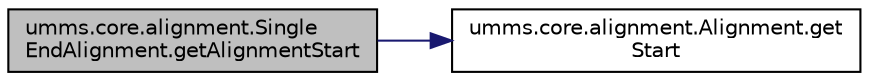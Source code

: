 digraph "umms.core.alignment.SingleEndAlignment.getAlignmentStart"
{
  edge [fontname="Helvetica",fontsize="10",labelfontname="Helvetica",labelfontsize="10"];
  node [fontname="Helvetica",fontsize="10",shape=record];
  rankdir="LR";
  Node1 [label="umms.core.alignment.Single\lEndAlignment.getAlignmentStart",height=0.2,width=0.4,color="black", fillcolor="grey75", style="filled" fontcolor="black"];
  Node1 -> Node2 [color="midnightblue",fontsize="10",style="solid"];
  Node2 [label="umms.core.alignment.Alignment.get\lStart",height=0.2,width=0.4,color="black", fillcolor="white", style="filled",URL="$interfaceumms_1_1core_1_1alignment_1_1_alignment.html#a62c8d52837fefe4dec37dc0a550751b9"];
}
